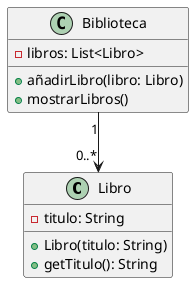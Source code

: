 @startuml
class Libro {
    - titulo: String
    + Libro(titulo: String)
    + getTitulo(): String
}

class Biblioteca {
    - libros: List<Libro>
    + añadirLibro(libro: Libro)
    + mostrarLibros()
}

Biblioteca "1" --> "0..*" Libro
@enduml